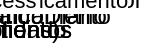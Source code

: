 <mxfile version="24.7.10">
  <diagram id="diag1" name="Application Cooperation">
    <mxGraphModel>
      <root>
        <mxCell id="0" />
        <mxCell id="1" parent="0" />
<mxCell id="app1" value="Application Component\nAPI Lançamentos" style="rounded=1;whiteSpace=wrap;html=1;fillColor=#93C5FD;strokeColor=#1C1C1E;fontSize=12;" vertex="1" parent="1" x="60" y="80" w="180" h="60" />
<mxCell id="app2" value="Application Component\nConsolidador (Functions)" style="rounded=1;whiteSpace=wrap;html=1;fillColor=#93C5FD;strokeColor=#1C1C1E;fontSize=12;" vertex="1" parent="1" x="340" y="80" w="220" h="60" />
<mxCell id="svcA" value="Application Service\nRegistro Lançamentos" style="rounded=1;whiteSpace=wrap;html=1;fillColor=#93C5FD;strokeColor=#1C1C1E;fontSize=12;" vertex="1" parent="1" x="60" y="20" w="180" h="40" />
<mxCell id="svcB" value="Application Service\nConsulta Consolidado" style="rounded=1;whiteSpace=wrap;html=1;fillColor=#93C5FD;strokeColor=#1C1C1E;fontSize=12;" vertex="1" parent="1" x="340" y="20" w="220" h="40" />
<mxCell id="data1" value="Data Object\nLancamento" style="rounded=1;whiteSpace=wrap;html=1;fillColor=#93C5FD;strokeColor=#1C1C1E;fontSize=12;" vertex="1" parent="1" x="60" y="170" w="180" h="50" />
<mxCell id="data2" value="Data Object\nSaldoDiario" style="rounded=1;whiteSpace=wrap;html=1;fillColor=#93C5FD;strokeColor=#1C1C1E;fontSize=12;" vertex="1" parent="1" x="340" y="170" w="220" h="50" />
<mxCell id="flow" value="Flow\nEventoLancamento" style="edgeStyle=orthogonalEdgeStyle;rounded=0;orthogonalLoop=1;jettySize=auto;html=1;" edge="1" parent="1" source="app1" target="app2" />
<mxCell id="s1" value="" style="edgeStyle=orthogonalEdgeStyle;rounded=0;orthogonalLoop=1;jettySize=auto;html=1;" edge="1" parent="1" source="app1" target="svcA" />
<mxCell id="s2" value="" style="edgeStyle=orthogonalEdgeStyle;rounded=0;orthogonalLoop=1;jettySize=auto;html=1;" edge="1" parent="1" source="app2" target="svcB" />
<mxCell id="a1" value="Access" style="edgeStyle=orthogonalEdgeStyle;rounded=0;orthogonalLoop=1;jettySize=auto;html=1;" edge="1" parent="1" source="app1" target="data1" />
<mxCell id="a2" value="Access" style="edgeStyle=orthogonalEdgeStyle;rounded=0;orthogonalLoop=1;jettySize=auto;html=1;" edge="1" parent="1" source="app2" target="data2" />
      </root>
    </mxGraphModel>
  </diagram>
</mxfile>